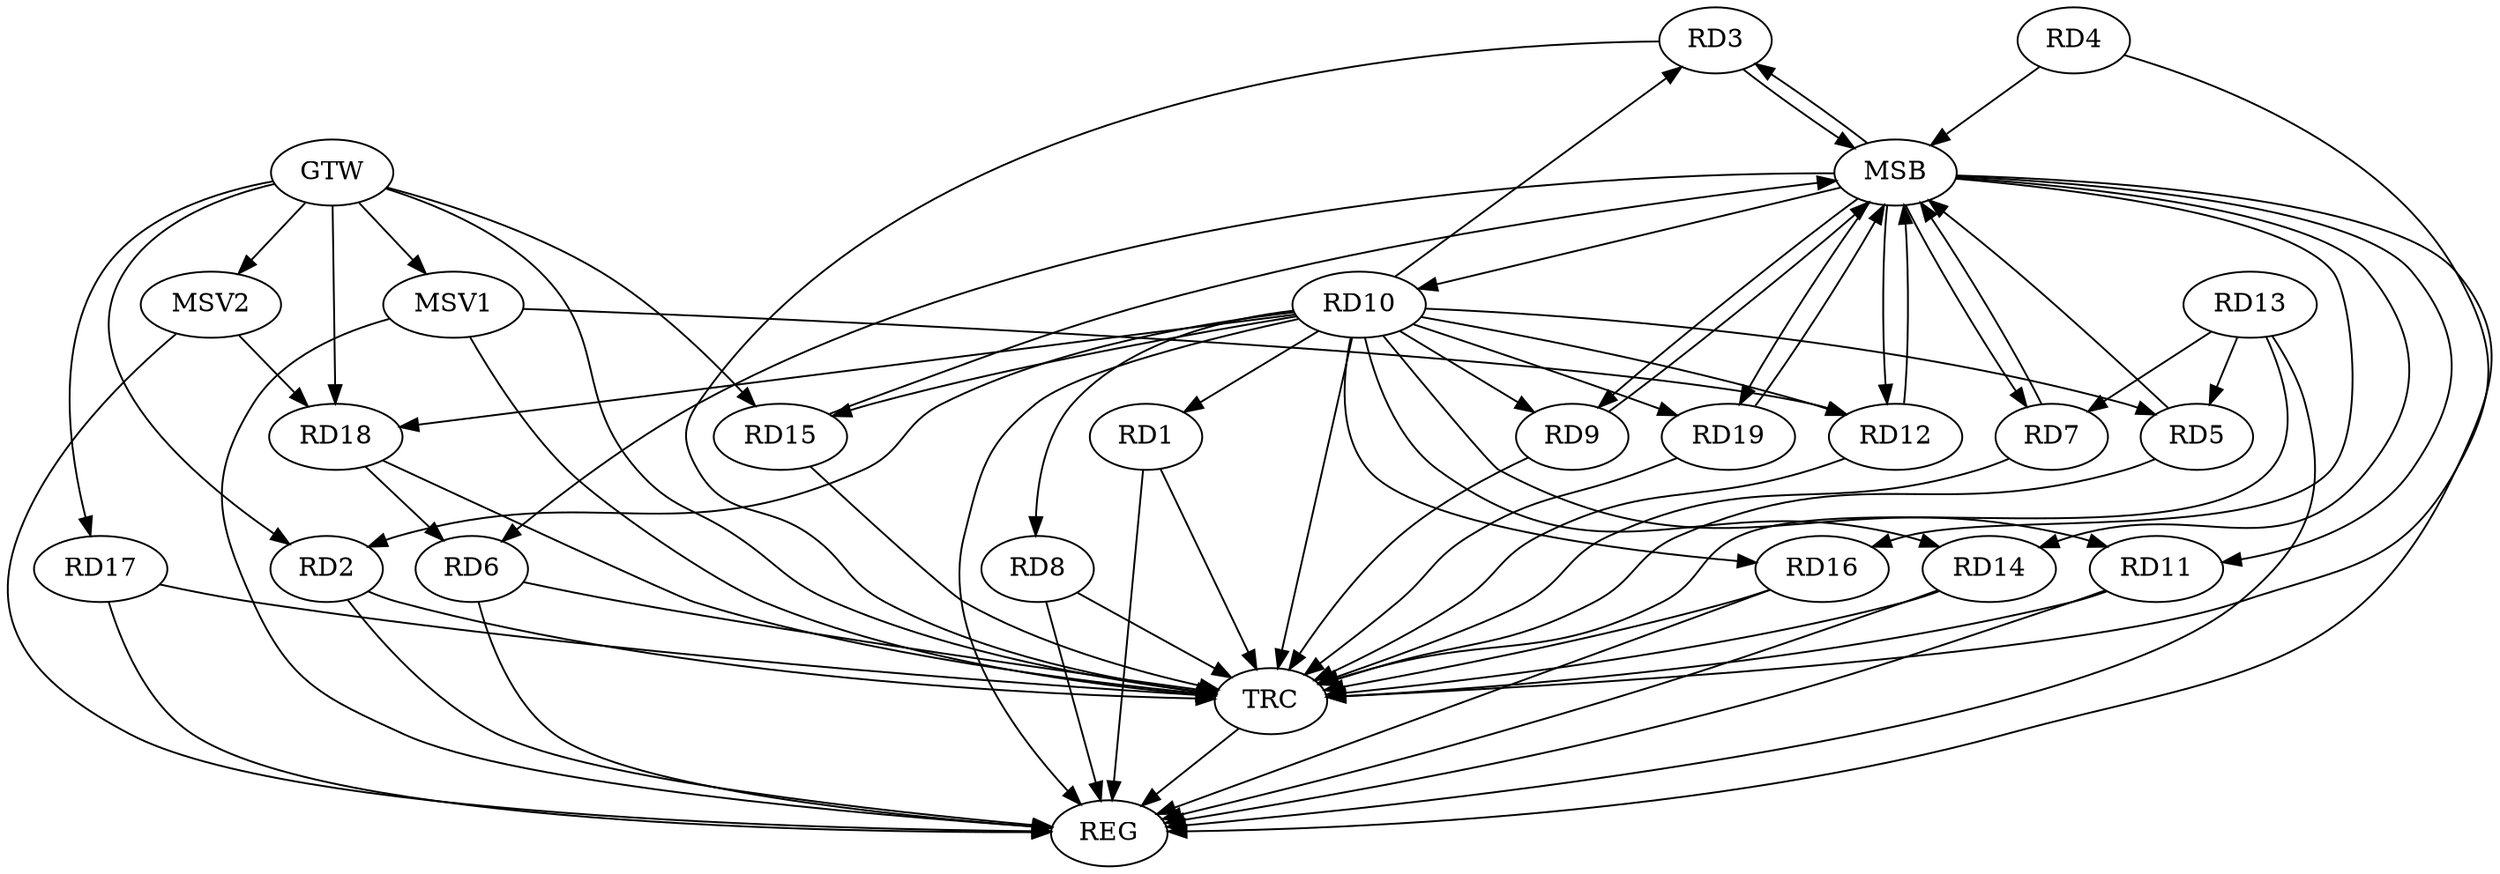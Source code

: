 strict digraph G {
  RD1 [ label="RD1" ];
  RD2 [ label="RD2" ];
  RD3 [ label="RD3" ];
  RD4 [ label="RD4" ];
  RD5 [ label="RD5" ];
  RD6 [ label="RD6" ];
  RD7 [ label="RD7" ];
  RD8 [ label="RD8" ];
  RD9 [ label="RD9" ];
  RD10 [ label="RD10" ];
  RD11 [ label="RD11" ];
  RD12 [ label="RD12" ];
  RD13 [ label="RD13" ];
  RD14 [ label="RD14" ];
  RD15 [ label="RD15" ];
  RD16 [ label="RD16" ];
  RD17 [ label="RD17" ];
  RD18 [ label="RD18" ];
  RD19 [ label="RD19" ];
  GTW [ label="GTW" ];
  REG [ label="REG" ];
  MSB [ label="MSB" ];
  TRC [ label="TRC" ];
  MSV1 [ label="MSV1" ];
  MSV2 [ label="MSV2" ];
  RD10 -> RD1;
  RD10 -> RD5;
  RD13 -> RD5;
  RD18 -> RD6;
  RD13 -> RD7;
  GTW -> RD2;
  GTW -> RD15;
  GTW -> RD17;
  GTW -> RD18;
  RD1 -> REG;
  RD2 -> REG;
  RD6 -> REG;
  RD8 -> REG;
  RD10 -> REG;
  RD11 -> REG;
  RD13 -> REG;
  RD14 -> REG;
  RD16 -> REG;
  RD17 -> REG;
  RD3 -> MSB;
  MSB -> RD14;
  MSB -> RD19;
  MSB -> REG;
  RD4 -> MSB;
  MSB -> RD6;
  MSB -> RD10;
  RD5 -> MSB;
  MSB -> RD3;
  RD7 -> MSB;
  MSB -> RD9;
  RD9 -> MSB;
  MSB -> RD7;
  MSB -> RD16;
  RD12 -> MSB;
  RD15 -> MSB;
  MSB -> RD11;
  RD19 -> MSB;
  MSB -> RD12;
  RD1 -> TRC;
  RD2 -> TRC;
  RD3 -> TRC;
  RD4 -> TRC;
  RD5 -> TRC;
  RD6 -> TRC;
  RD7 -> TRC;
  RD8 -> TRC;
  RD9 -> TRC;
  RD10 -> TRC;
  RD11 -> TRC;
  RD12 -> TRC;
  RD13 -> TRC;
  RD14 -> TRC;
  RD15 -> TRC;
  RD16 -> TRC;
  RD17 -> TRC;
  RD18 -> TRC;
  RD19 -> TRC;
  GTW -> TRC;
  TRC -> REG;
  RD10 -> RD15;
  RD10 -> RD9;
  RD10 -> RD19;
  RD10 -> RD2;
  RD10 -> RD18;
  RD10 -> RD12;
  RD10 -> RD11;
  RD10 -> RD8;
  RD10 -> RD14;
  RD10 -> RD16;
  RD10 -> RD3;
  MSV1 -> RD12;
  GTW -> MSV1;
  MSV1 -> REG;
  MSV1 -> TRC;
  MSV2 -> RD18;
  GTW -> MSV2;
  MSV2 -> REG;
}
